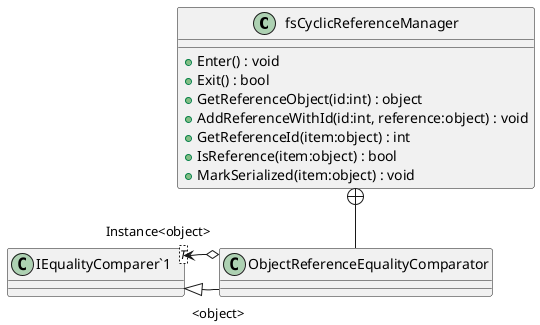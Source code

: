 @startuml
class fsCyclicReferenceManager {
    + Enter() : void
    + Exit() : bool
    + GetReferenceObject(id:int) : object
    + AddReferenceWithId(id:int, reference:object) : void
    + GetReferenceId(item:object) : int
    + IsReference(item:object) : bool
    + MarkSerialized(item:object) : void
}
class ObjectReferenceEqualityComparator {
}
class "IEqualityComparer`1"<T> {
}
fsCyclicReferenceManager +-- ObjectReferenceEqualityComparator
"IEqualityComparer`1" "<object>" <|-- ObjectReferenceEqualityComparator
ObjectReferenceEqualityComparator o-> "Instance<object>" "IEqualityComparer`1"
@enduml
